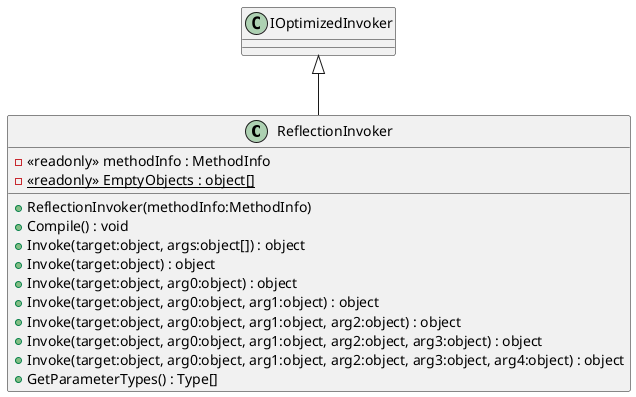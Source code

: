 @startuml
class ReflectionInvoker {
    + ReflectionInvoker(methodInfo:MethodInfo)
    - <<readonly>> methodInfo : MethodInfo
    + Compile() : void
    + Invoke(target:object, args:object[]) : object
    + Invoke(target:object) : object
    + Invoke(target:object, arg0:object) : object
    + Invoke(target:object, arg0:object, arg1:object) : object
    + Invoke(target:object, arg0:object, arg1:object, arg2:object) : object
    + Invoke(target:object, arg0:object, arg1:object, arg2:object, arg3:object) : object
    + Invoke(target:object, arg0:object, arg1:object, arg2:object, arg3:object, arg4:object) : object
    + GetParameterTypes() : Type[]
    - {static} <<readonly>> EmptyObjects : object[]
}
IOptimizedInvoker <|-- ReflectionInvoker
@enduml
